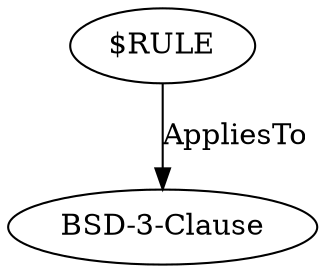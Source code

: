 digraph {
    30 [ label = "BSD-3-Clause" ]
    31 [ label = "$RULE" ]
    31 -> 30 [ label = "AppliesTo" ]
}
